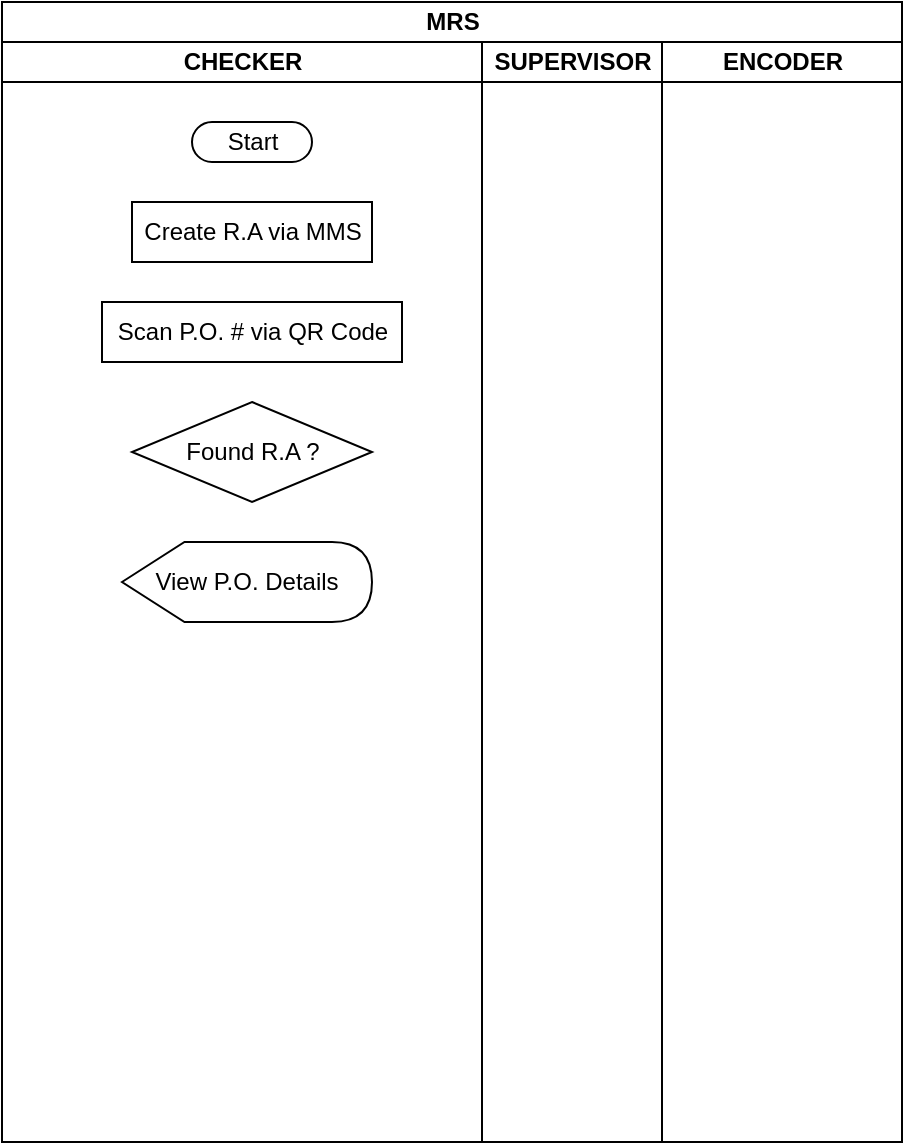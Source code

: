 <mxfile version="20.8.16" type="github">
  <diagram id="prtHgNgQTEPvFCAcTncT" name="Page-1">
    <mxGraphModel dx="1195" dy="657" grid="1" gridSize="10" guides="1" tooltips="1" connect="1" arrows="1" fold="1" page="1" pageScale="1" pageWidth="827" pageHeight="1169" math="0" shadow="0">
      <root>
        <mxCell id="0" />
        <mxCell id="1" parent="0" />
        <mxCell id="H0oqL-mCHYNjnVL8RLHN-14" value="MRS" style="swimlane;childLayout=stackLayout;resizeParent=1;resizeParentMax=0;startSize=20;html=1;" vertex="1" parent="1">
          <mxGeometry x="40" y="40" width="450" height="570" as="geometry" />
        </mxCell>
        <mxCell id="H0oqL-mCHYNjnVL8RLHN-15" value="CHECKER" style="swimlane;startSize=20;html=1;" vertex="1" parent="H0oqL-mCHYNjnVL8RLHN-14">
          <mxGeometry y="20" width="240" height="550" as="geometry" />
        </mxCell>
        <mxCell id="H0oqL-mCHYNjnVL8RLHN-18" value="Start" style="html=1;dashed=0;whitespace=wrap;shape=mxgraph.dfd.start" vertex="1" parent="H0oqL-mCHYNjnVL8RLHN-15">
          <mxGeometry x="95" y="40" width="60" height="20" as="geometry" />
        </mxCell>
        <mxCell id="H0oqL-mCHYNjnVL8RLHN-20" value="Create R.A via MMS" style="html=1;dashed=0;whitespace=wrap;" vertex="1" parent="H0oqL-mCHYNjnVL8RLHN-15">
          <mxGeometry x="65" y="80" width="120" height="30" as="geometry" />
        </mxCell>
        <mxCell id="H0oqL-mCHYNjnVL8RLHN-21" value="Scan P.O. # via QR Code" style="html=1;dashed=0;whitespace=wrap;" vertex="1" parent="H0oqL-mCHYNjnVL8RLHN-15">
          <mxGeometry x="50" y="130" width="150" height="30" as="geometry" />
        </mxCell>
        <mxCell id="H0oqL-mCHYNjnVL8RLHN-22" value="Found R.A ?" style="shape=rhombus;html=1;dashed=0;whitespace=wrap;perimeter=rhombusPerimeter;" vertex="1" parent="H0oqL-mCHYNjnVL8RLHN-15">
          <mxGeometry x="65" y="180" width="120" height="50" as="geometry" />
        </mxCell>
        <mxCell id="H0oqL-mCHYNjnVL8RLHN-23" value="View P.O. Details" style="shape=display;whiteSpace=wrap;html=1;" vertex="1" parent="H0oqL-mCHYNjnVL8RLHN-15">
          <mxGeometry x="60" y="250" width="125" height="40" as="geometry" />
        </mxCell>
        <mxCell id="H0oqL-mCHYNjnVL8RLHN-16" value="SUPERVISOR" style="swimlane;startSize=20;html=1;" vertex="1" parent="H0oqL-mCHYNjnVL8RLHN-14">
          <mxGeometry x="240" y="20" width="90" height="550" as="geometry" />
        </mxCell>
        <mxCell id="H0oqL-mCHYNjnVL8RLHN-17" value="ENCODER" style="swimlane;startSize=20;html=1;" vertex="1" parent="H0oqL-mCHYNjnVL8RLHN-14">
          <mxGeometry x="330" y="20" width="120" height="550" as="geometry" />
        </mxCell>
      </root>
    </mxGraphModel>
  </diagram>
</mxfile>
